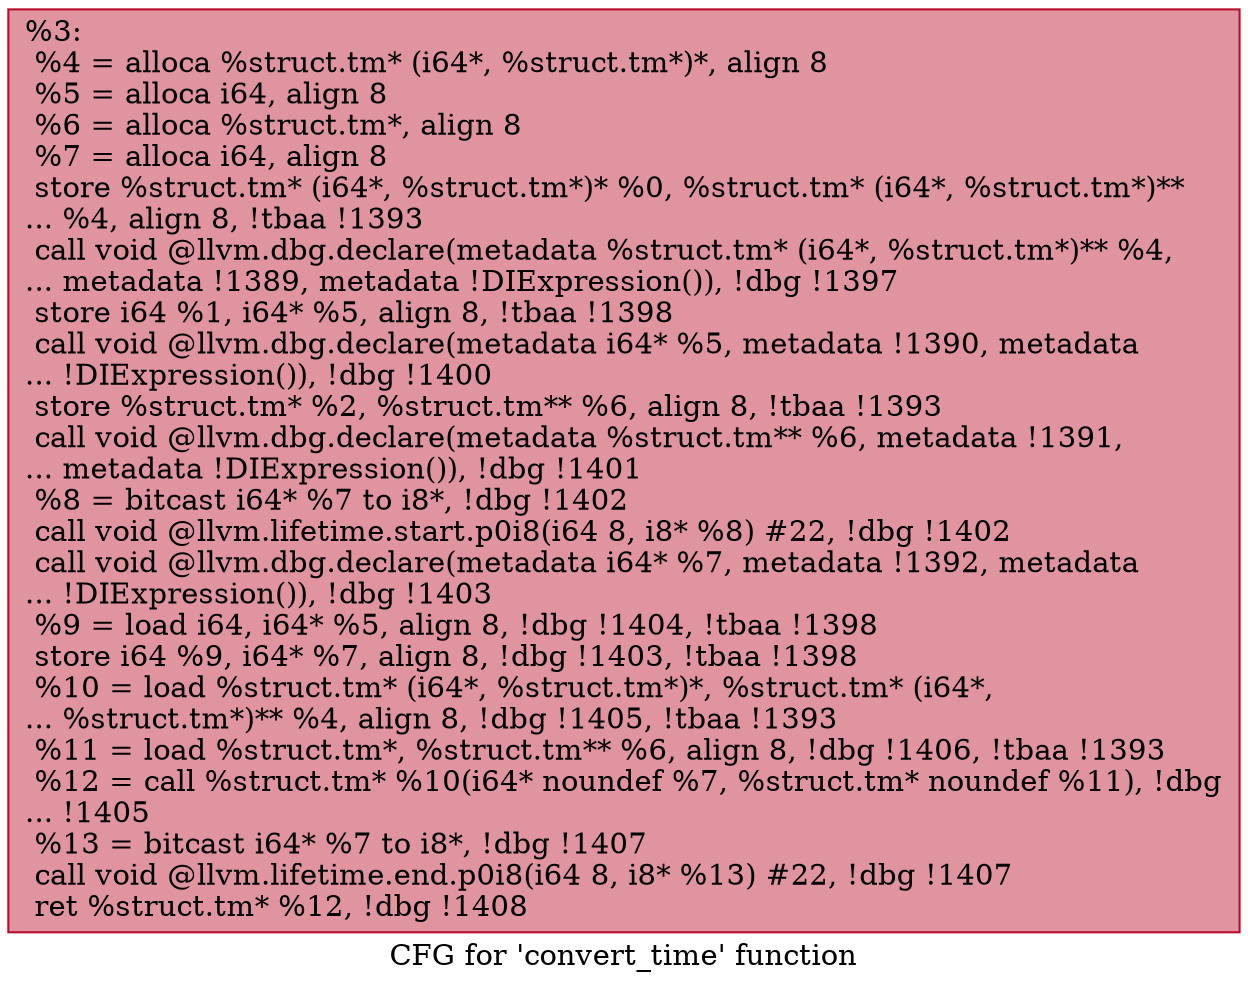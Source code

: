 digraph "CFG for 'convert_time' function" {
	label="CFG for 'convert_time' function";

	Node0x1938980 [shape=record,color="#b70d28ff", style=filled, fillcolor="#b70d2870",label="{%3:\l  %4 = alloca %struct.tm* (i64*, %struct.tm*)*, align 8\l  %5 = alloca i64, align 8\l  %6 = alloca %struct.tm*, align 8\l  %7 = alloca i64, align 8\l  store %struct.tm* (i64*, %struct.tm*)* %0, %struct.tm* (i64*, %struct.tm*)**\l... %4, align 8, !tbaa !1393\l  call void @llvm.dbg.declare(metadata %struct.tm* (i64*, %struct.tm*)** %4,\l... metadata !1389, metadata !DIExpression()), !dbg !1397\l  store i64 %1, i64* %5, align 8, !tbaa !1398\l  call void @llvm.dbg.declare(metadata i64* %5, metadata !1390, metadata\l... !DIExpression()), !dbg !1400\l  store %struct.tm* %2, %struct.tm** %6, align 8, !tbaa !1393\l  call void @llvm.dbg.declare(metadata %struct.tm** %6, metadata !1391,\l... metadata !DIExpression()), !dbg !1401\l  %8 = bitcast i64* %7 to i8*, !dbg !1402\l  call void @llvm.lifetime.start.p0i8(i64 8, i8* %8) #22, !dbg !1402\l  call void @llvm.dbg.declare(metadata i64* %7, metadata !1392, metadata\l... !DIExpression()), !dbg !1403\l  %9 = load i64, i64* %5, align 8, !dbg !1404, !tbaa !1398\l  store i64 %9, i64* %7, align 8, !dbg !1403, !tbaa !1398\l  %10 = load %struct.tm* (i64*, %struct.tm*)*, %struct.tm* (i64*,\l... %struct.tm*)** %4, align 8, !dbg !1405, !tbaa !1393\l  %11 = load %struct.tm*, %struct.tm** %6, align 8, !dbg !1406, !tbaa !1393\l  %12 = call %struct.tm* %10(i64* noundef %7, %struct.tm* noundef %11), !dbg\l... !1405\l  %13 = bitcast i64* %7 to i8*, !dbg !1407\l  call void @llvm.lifetime.end.p0i8(i64 8, i8* %13) #22, !dbg !1407\l  ret %struct.tm* %12, !dbg !1408\l}"];
}
